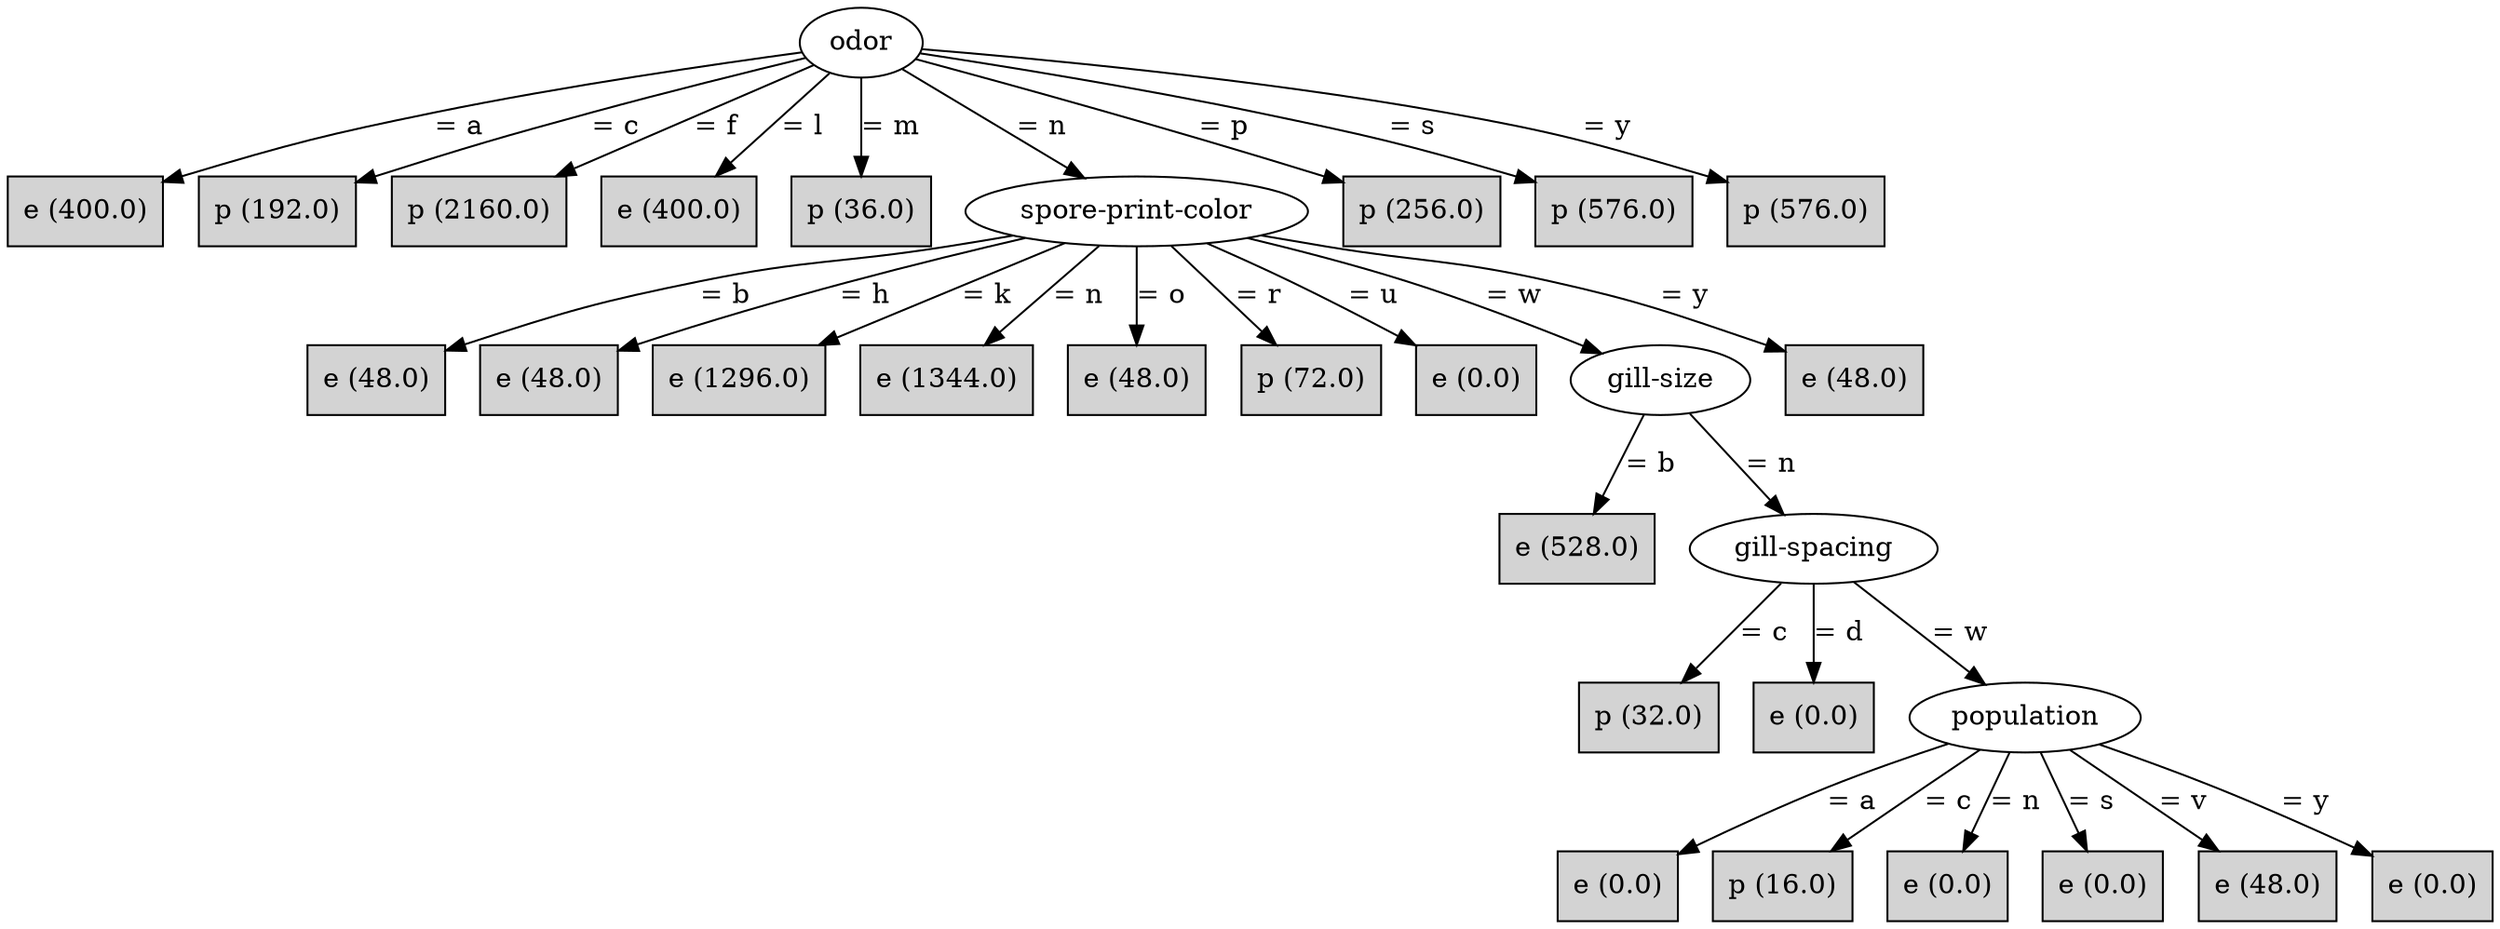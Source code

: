 digraph J48Tree {
N0 [label="odor" ]
N0->N1 [label="= a"]
N1 [label="e (400.0)" shape=box style=filled ]
N0->N2 [label="= c"]
N2 [label="p (192.0)" shape=box style=filled ]
N0->N3 [label="= f"]
N3 [label="p (2160.0)" shape=box style=filled ]
N0->N4 [label="= l"]
N4 [label="e (400.0)" shape=box style=filled ]
N0->N5 [label="= m"]
N5 [label="p (36.0)" shape=box style=filled ]
N0->N6 [label="= n"]
N6 [label="spore-print-color" ]
N6->N7 [label="= b"]
N7 [label="e (48.0)" shape=box style=filled ]
N6->N8 [label="= h"]
N8 [label="e (48.0)" shape=box style=filled ]
N6->N9 [label="= k"]
N9 [label="e (1296.0)" shape=box style=filled ]
N6->N10 [label="= n"]
N10 [label="e (1344.0)" shape=box style=filled ]
N6->N11 [label="= o"]
N11 [label="e (48.0)" shape=box style=filled ]
N6->N12 [label="= r"]
N12 [label="p (72.0)" shape=box style=filled ]
N6->N13 [label="= u"]
N13 [label="e (0.0)" shape=box style=filled ]
N6->N14 [label="= w"]
N14 [label="gill-size" ]
N14->N15 [label="= b"]
N15 [label="e (528.0)" shape=box style=filled ]
N14->N16 [label="= n"]
N16 [label="gill-spacing" ]
N16->N17 [label="= c"]
N17 [label="p (32.0)" shape=box style=filled ]
N16->N18 [label="= d"]
N18 [label="e (0.0)" shape=box style=filled ]
N16->N19 [label="= w"]
N19 [label="population" ]
N19->N20 [label="= a"]
N20 [label="e (0.0)" shape=box style=filled ]
N19->N21 [label="= c"]
N21 [label="p (16.0)" shape=box style=filled ]
N19->N22 [label="= n"]
N22 [label="e (0.0)" shape=box style=filled ]
N19->N23 [label="= s"]
N23 [label="e (0.0)" shape=box style=filled ]
N19->N24 [label="= v"]
N24 [label="e (48.0)" shape=box style=filled ]
N19->N25 [label="= y"]
N25 [label="e (0.0)" shape=box style=filled ]
N6->N26 [label="= y"]
N26 [label="e (48.0)" shape=box style=filled ]
N0->N27 [label="= p"]
N27 [label="p (256.0)" shape=box style=filled ]
N0->N28 [label="= s"]
N28 [label="p (576.0)" shape=box style=filled ]
N0->N29 [label="= y"]
N29 [label="p (576.0)" shape=box style=filled ]
}
